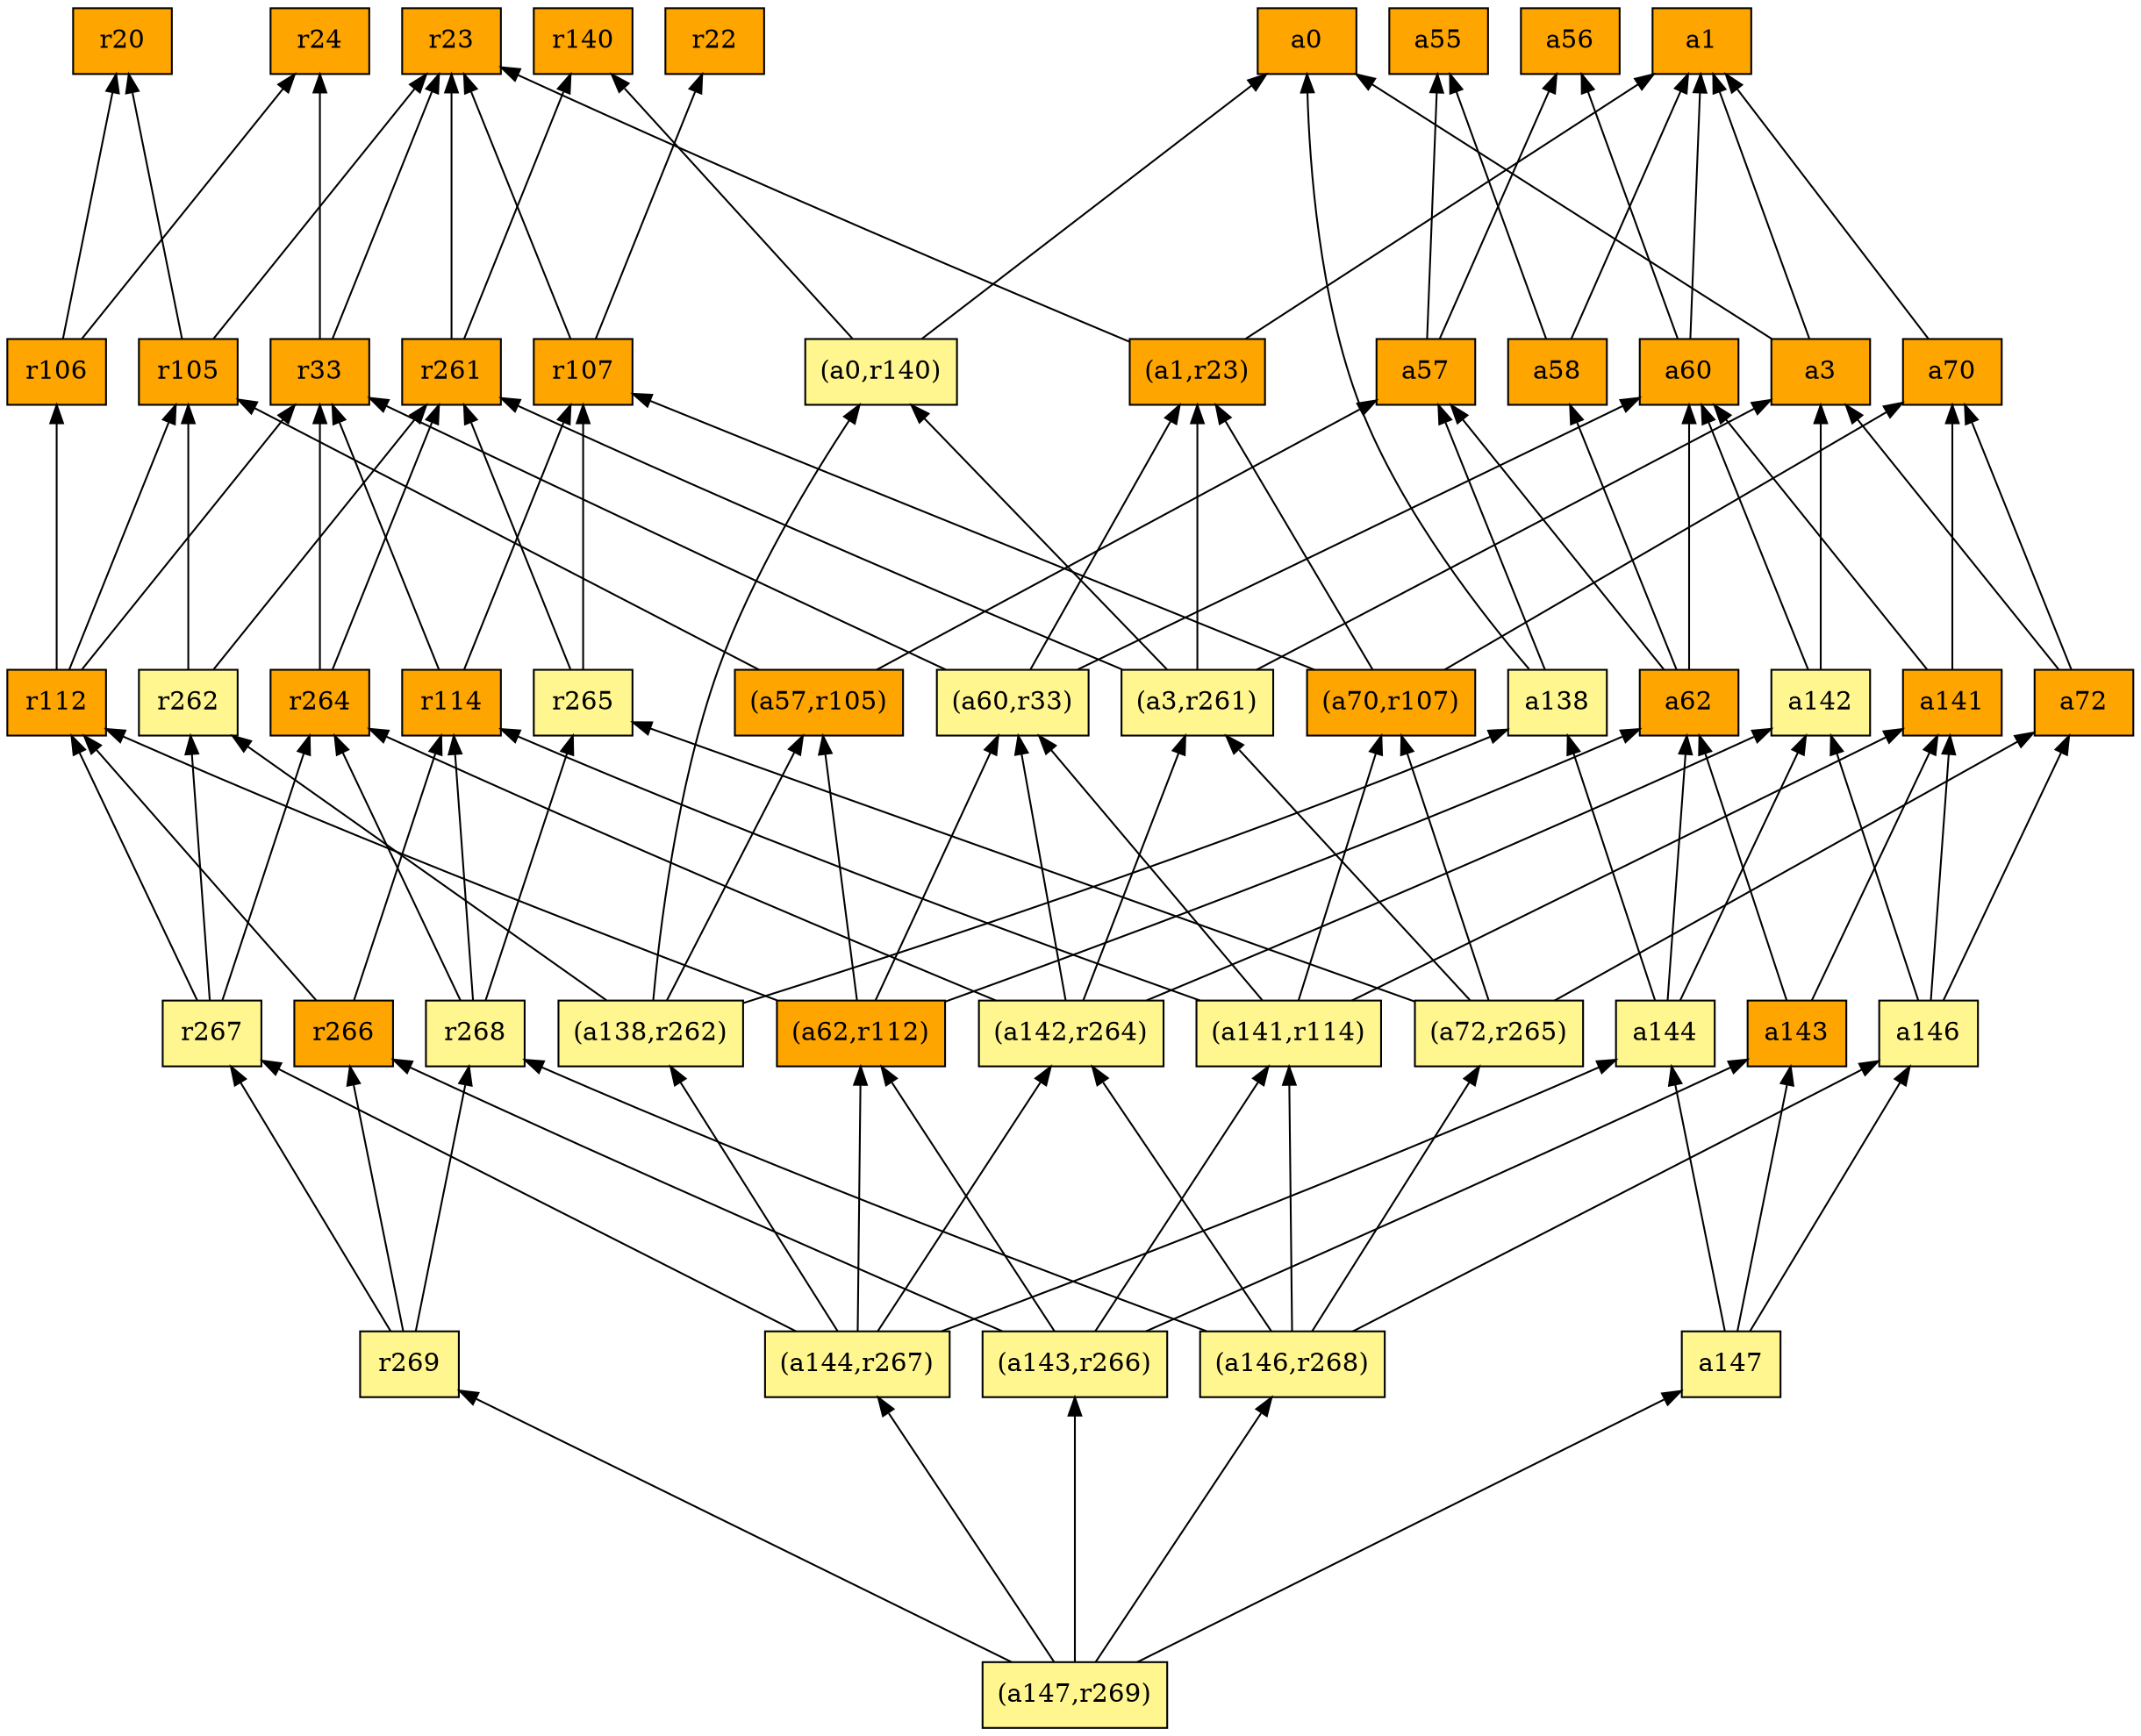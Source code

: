 digraph G {
rankdir=BT;ranksep="2.0";
"r266" [shape=record,fillcolor=orange,style=filled,label="{r266}"];
"(a142,r264)" [shape=record,fillcolor=khaki1,style=filled,label="{(a142,r264)}"];
"a57" [shape=record,fillcolor=orange,style=filled,label="{a57}"];
"a3" [shape=record,fillcolor=orange,style=filled,label="{a3}"];
"r107" [shape=record,fillcolor=orange,style=filled,label="{r107}"];
"(a3,r261)" [shape=record,fillcolor=khaki1,style=filled,label="{(a3,r261)}"];
"r105" [shape=record,fillcolor=orange,style=filled,label="{r105}"];
"a141" [shape=record,fillcolor=orange,style=filled,label="{a141}"];
"(a144,r267)" [shape=record,fillcolor=khaki1,style=filled,label="{(a144,r267)}"];
"r114" [shape=record,fillcolor=orange,style=filled,label="{r114}"];
"r268" [shape=record,fillcolor=khaki1,style=filled,label="{r268}"];
"(a138,r262)" [shape=record,fillcolor=khaki1,style=filled,label="{(a138,r262)}"];
"(a143,r266)" [shape=record,fillcolor=khaki1,style=filled,label="{(a143,r266)}"];
"a62" [shape=record,fillcolor=orange,style=filled,label="{a62}"];
"(a146,r268)" [shape=record,fillcolor=khaki1,style=filled,label="{(a146,r268)}"];
"(a70,r107)" [shape=record,fillcolor=orange,style=filled,label="{(a70,r107)}"];
"(a72,r265)" [shape=record,fillcolor=khaki1,style=filled,label="{(a72,r265)}"];
"(a141,r114)" [shape=record,fillcolor=khaki1,style=filled,label="{(a141,r114)}"];
"r24" [shape=record,fillcolor=orange,style=filled,label="{r24}"];
"a70" [shape=record,fillcolor=orange,style=filled,label="{a70}"];
"r261" [shape=record,fillcolor=orange,style=filled,label="{r261}"];
"(a62,r112)" [shape=record,fillcolor=orange,style=filled,label="{(a62,r112)}"];
"r33" [shape=record,fillcolor=orange,style=filled,label="{r33}"];
"a55" [shape=record,fillcolor=orange,style=filled,label="{a55}"];
"a143" [shape=record,fillcolor=orange,style=filled,label="{a143}"];
"(a60,r33)" [shape=record,fillcolor=khaki1,style=filled,label="{(a60,r33)}"];
"a142" [shape=record,fillcolor=khaki1,style=filled,label="{a142}"];
"r264" [shape=record,fillcolor=orange,style=filled,label="{r264}"];
"r112" [shape=record,fillcolor=orange,style=filled,label="{r112}"];
"r106" [shape=record,fillcolor=orange,style=filled,label="{r106}"];
"a58" [shape=record,fillcolor=orange,style=filled,label="{a58}"];
"r265" [shape=record,fillcolor=khaki1,style=filled,label="{r265}"];
"a144" [shape=record,fillcolor=khaki1,style=filled,label="{a144}"];
"r22" [shape=record,fillcolor=orange,style=filled,label="{r22}"];
"r267" [shape=record,fillcolor=khaki1,style=filled,label="{r267}"];
"a56" [shape=record,fillcolor=orange,style=filled,label="{a56}"];
"a146" [shape=record,fillcolor=khaki1,style=filled,label="{a146}"];
"(a0,r140)" [shape=record,fillcolor=khaki1,style=filled,label="{(a0,r140)}"];
"r262" [shape=record,fillcolor=khaki1,style=filled,label="{r262}"];
"a72" [shape=record,fillcolor=orange,style=filled,label="{a72}"];
"a1" [shape=record,fillcolor=orange,style=filled,label="{a1}"];
"(a57,r105)" [shape=record,fillcolor=orange,style=filled,label="{(a57,r105)}"];
"(a1,r23)" [shape=record,fillcolor=orange,style=filled,label="{(a1,r23)}"];
"a138" [shape=record,fillcolor=khaki1,style=filled,label="{a138}"];
"(a147,r269)" [shape=record,fillcolor=khaki1,style=filled,label="{(a147,r269)}"];
"r140" [shape=record,fillcolor=orange,style=filled,label="{r140}"];
"a147" [shape=record,fillcolor=khaki1,style=filled,label="{a147}"];
"a60" [shape=record,fillcolor=orange,style=filled,label="{a60}"];
"r23" [shape=record,fillcolor=orange,style=filled,label="{r23}"];
"r20" [shape=record,fillcolor=orange,style=filled,label="{r20}"];
"r269" [shape=record,fillcolor=khaki1,style=filled,label="{r269}"];
"a0" [shape=record,fillcolor=orange,style=filled,label="{a0}"];
"r266" -> "r114"
"r266" -> "r112"
"(a142,r264)" -> "(a3,r261)"
"(a142,r264)" -> "(a60,r33)"
"(a142,r264)" -> "a142"
"(a142,r264)" -> "r264"
"a57" -> "a56"
"a57" -> "a55"
"a3" -> "a1"
"a3" -> "a0"
"r107" -> "r23"
"r107" -> "r22"
"(a3,r261)" -> "(a1,r23)"
"(a3,r261)" -> "a3"
"(a3,r261)" -> "r261"
"(a3,r261)" -> "(a0,r140)"
"r105" -> "r20"
"r105" -> "r23"
"a141" -> "a60"
"a141" -> "a70"
"(a144,r267)" -> "a144"
"(a144,r267)" -> "r267"
"(a144,r267)" -> "(a142,r264)"
"(a144,r267)" -> "(a62,r112)"
"(a144,r267)" -> "(a138,r262)"
"r114" -> "r107"
"r114" -> "r33"
"r268" -> "r265"
"r268" -> "r114"
"r268" -> "r264"
"(a138,r262)" -> "a138"
"(a138,r262)" -> "(a57,r105)"
"(a138,r262)" -> "(a0,r140)"
"(a138,r262)" -> "r262"
"(a143,r266)" -> "r266"
"(a143,r266)" -> "(a141,r114)"
"(a143,r266)" -> "(a62,r112)"
"(a143,r266)" -> "a143"
"a62" -> "a58"
"a62" -> "a60"
"a62" -> "a57"
"(a146,r268)" -> "(a72,r265)"
"(a146,r268)" -> "(a142,r264)"
"(a146,r268)" -> "(a141,r114)"
"(a146,r268)" -> "a146"
"(a146,r268)" -> "r268"
"(a70,r107)" -> "a70"
"(a70,r107)" -> "r107"
"(a70,r107)" -> "(a1,r23)"
"(a72,r265)" -> "(a70,r107)"
"(a72,r265)" -> "r265"
"(a72,r265)" -> "(a3,r261)"
"(a72,r265)" -> "a72"
"(a141,r114)" -> "(a70,r107)"
"(a141,r114)" -> "a141"
"(a141,r114)" -> "r114"
"(a141,r114)" -> "(a60,r33)"
"a70" -> "a1"
"r261" -> "r23"
"r261" -> "r140"
"(a62,r112)" -> "(a57,r105)"
"(a62,r112)" -> "(a60,r33)"
"(a62,r112)" -> "a62"
"(a62,r112)" -> "r112"
"r33" -> "r24"
"r33" -> "r23"
"a143" -> "a141"
"a143" -> "a62"
"(a60,r33)" -> "a60"
"(a60,r33)" -> "(a1,r23)"
"(a60,r33)" -> "r33"
"a142" -> "a60"
"a142" -> "a3"
"r264" -> "r261"
"r264" -> "r33"
"r112" -> "r106"
"r112" -> "r105"
"r112" -> "r33"
"r106" -> "r20"
"r106" -> "r24"
"a58" -> "a1"
"a58" -> "a55"
"r265" -> "r107"
"r265" -> "r261"
"a144" -> "a138"
"a144" -> "a142"
"a144" -> "a62"
"r267" -> "r262"
"r267" -> "r264"
"r267" -> "r112"
"a146" -> "a141"
"a146" -> "a142"
"a146" -> "a72"
"(a0,r140)" -> "a0"
"(a0,r140)" -> "r140"
"r262" -> "r261"
"r262" -> "r105"
"a72" -> "a3"
"a72" -> "a70"
"(a57,r105)" -> "a57"
"(a57,r105)" -> "r105"
"(a1,r23)" -> "a1"
"(a1,r23)" -> "r23"
"a138" -> "a57"
"a138" -> "a0"
"(a147,r269)" -> "(a144,r267)"
"(a147,r269)" -> "(a143,r266)"
"(a147,r269)" -> "(a146,r268)"
"(a147,r269)" -> "a147"
"(a147,r269)" -> "r269"
"a147" -> "a144"
"a147" -> "a146"
"a147" -> "a143"
"a60" -> "a1"
"a60" -> "a56"
"r269" -> "r266"
"r269" -> "r267"
"r269" -> "r268"
}